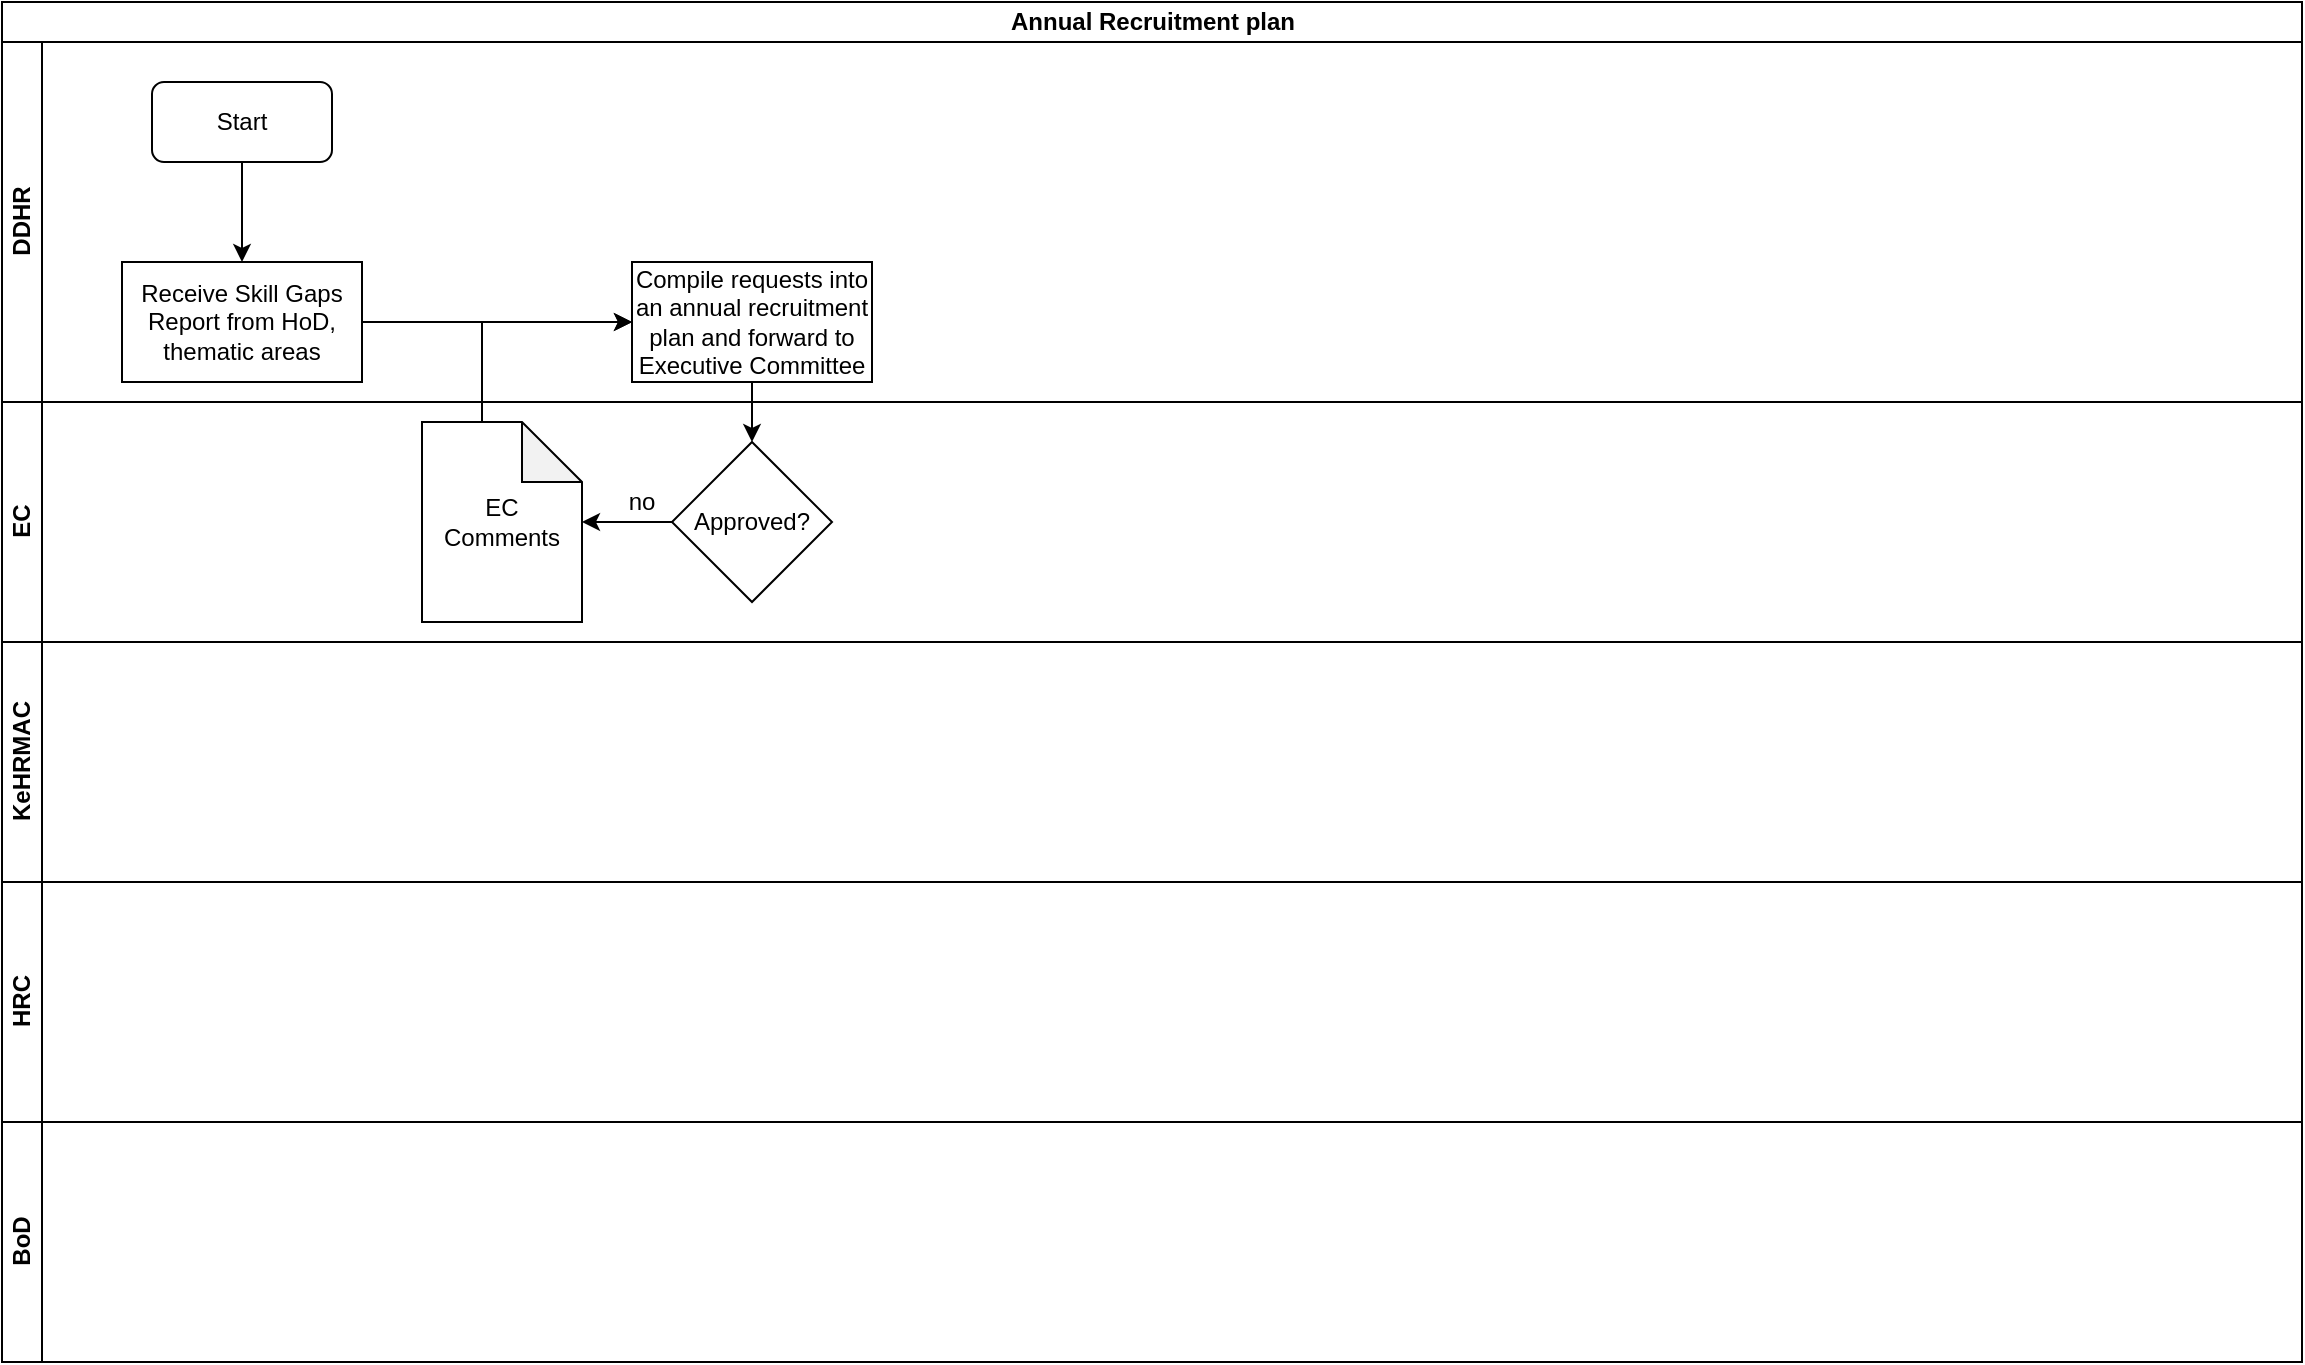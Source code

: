 <mxfile version="13.10.4" type="github">
  <diagram id="rh0mucq8AUeVXR-K46Hd" name="Page-1">
    <mxGraphModel dx="1038" dy="547" grid="1" gridSize="10" guides="1" tooltips="1" connect="1" arrows="1" fold="1" page="1" pageScale="1" pageWidth="1169" pageHeight="827" math="0" shadow="0">
      <root>
        <mxCell id="0" />
        <mxCell id="1" parent="0" />
        <mxCell id="z-MluRmv4vpyXfdSz0gX-1" value="Annual Recruitment plan" style="swimlane;html=1;childLayout=stackLayout;resizeParent=1;resizeParentMax=0;horizontal=1;startSize=20;horizontalStack=0;" vertex="1" parent="1">
          <mxGeometry x="10" y="10" width="1150" height="680" as="geometry" />
        </mxCell>
        <mxCell id="z-MluRmv4vpyXfdSz0gX-2" value="DDHR" style="swimlane;html=1;startSize=20;horizontal=0;" vertex="1" parent="z-MluRmv4vpyXfdSz0gX-1">
          <mxGeometry y="20" width="1150" height="180" as="geometry" />
        </mxCell>
        <mxCell id="z-MluRmv4vpyXfdSz0gX-7" value="Start" style="rounded=1;whiteSpace=wrap;html=1;" vertex="1" parent="z-MluRmv4vpyXfdSz0gX-2">
          <mxGeometry x="75" y="20" width="90" height="40" as="geometry" />
        </mxCell>
        <mxCell id="z-MluRmv4vpyXfdSz0gX-8" value="Receive Skill Gaps Report from HoD, thematic areas" style="rounded=0;whiteSpace=wrap;html=1;" vertex="1" parent="z-MluRmv4vpyXfdSz0gX-2">
          <mxGeometry x="60" y="110" width="120" height="60" as="geometry" />
        </mxCell>
        <mxCell id="z-MluRmv4vpyXfdSz0gX-10" value="" style="edgeStyle=orthogonalEdgeStyle;rounded=0;orthogonalLoop=1;jettySize=auto;html=1;entryX=0.5;entryY=0;entryDx=0;entryDy=0;" edge="1" parent="z-MluRmv4vpyXfdSz0gX-2" source="z-MluRmv4vpyXfdSz0gX-7" target="z-MluRmv4vpyXfdSz0gX-8">
          <mxGeometry relative="1" as="geometry">
            <mxPoint x="120" y="130" as="targetPoint" />
          </mxGeometry>
        </mxCell>
        <mxCell id="z-MluRmv4vpyXfdSz0gX-3" value="EC" style="swimlane;html=1;startSize=20;horizontal=0;" vertex="1" parent="z-MluRmv4vpyXfdSz0gX-1">
          <mxGeometry y="200" width="1150" height="120" as="geometry" />
        </mxCell>
        <mxCell id="z-MluRmv4vpyXfdSz0gX-13" value="Approved?" style="rhombus;whiteSpace=wrap;html=1;rounded=0;" vertex="1" parent="z-MluRmv4vpyXfdSz0gX-3">
          <mxGeometry x="335" y="20" width="80" height="80" as="geometry" />
        </mxCell>
        <mxCell id="z-MluRmv4vpyXfdSz0gX-17" value="EC Comments" style="shape=note;whiteSpace=wrap;html=1;backgroundOutline=1;darkOpacity=0.05;" vertex="1" parent="z-MluRmv4vpyXfdSz0gX-3">
          <mxGeometry x="210" y="10" width="80" height="100" as="geometry" />
        </mxCell>
        <mxCell id="z-MluRmv4vpyXfdSz0gX-16" value="" style="edgeStyle=orthogonalEdgeStyle;rounded=0;orthogonalLoop=1;jettySize=auto;html=1;" edge="1" parent="z-MluRmv4vpyXfdSz0gX-3" source="z-MluRmv4vpyXfdSz0gX-13" target="z-MluRmv4vpyXfdSz0gX-17">
          <mxGeometry relative="1" as="geometry">
            <mxPoint x="275" y="60" as="targetPoint" />
          </mxGeometry>
        </mxCell>
        <mxCell id="z-MluRmv4vpyXfdSz0gX-20" value="no" style="text;html=1;strokeColor=none;fillColor=none;align=center;verticalAlign=middle;whiteSpace=wrap;rounded=0;" vertex="1" parent="z-MluRmv4vpyXfdSz0gX-3">
          <mxGeometry x="300" y="40" width="40" height="20" as="geometry" />
        </mxCell>
        <mxCell id="z-MluRmv4vpyXfdSz0gX-4" value="KeHRMAC" style="swimlane;html=1;startSize=20;horizontal=0;" vertex="1" parent="z-MluRmv4vpyXfdSz0gX-1">
          <mxGeometry y="320" width="1150" height="120" as="geometry" />
        </mxCell>
        <mxCell id="z-MluRmv4vpyXfdSz0gX-5" value="HRC" style="swimlane;html=1;startSize=20;horizontal=0;" vertex="1" parent="z-MluRmv4vpyXfdSz0gX-1">
          <mxGeometry y="440" width="1150" height="120" as="geometry" />
        </mxCell>
        <mxCell id="z-MluRmv4vpyXfdSz0gX-6" value="BoD" style="swimlane;html=1;startSize=20;horizontal=0;" vertex="1" parent="z-MluRmv4vpyXfdSz0gX-1">
          <mxGeometry y="560" width="1150" height="120" as="geometry" />
        </mxCell>
        <mxCell id="z-MluRmv4vpyXfdSz0gX-14" value="" style="edgeStyle=orthogonalEdgeStyle;rounded=0;orthogonalLoop=1;jettySize=auto;html=1;" edge="1" parent="1" source="z-MluRmv4vpyXfdSz0gX-11" target="z-MluRmv4vpyXfdSz0gX-13">
          <mxGeometry relative="1" as="geometry" />
        </mxCell>
        <mxCell id="z-MluRmv4vpyXfdSz0gX-11" value="Compile requests into an annual recruitment plan and forward to Executive Committee" style="whiteSpace=wrap;html=1;rounded=0;" vertex="1" parent="1">
          <mxGeometry x="325" y="140" width="120" height="60" as="geometry" />
        </mxCell>
        <mxCell id="z-MluRmv4vpyXfdSz0gX-12" value="" style="edgeStyle=orthogonalEdgeStyle;rounded=0;orthogonalLoop=1;jettySize=auto;html=1;" edge="1" parent="1" source="z-MluRmv4vpyXfdSz0gX-8" target="z-MluRmv4vpyXfdSz0gX-11">
          <mxGeometry relative="1" as="geometry" />
        </mxCell>
        <mxCell id="z-MluRmv4vpyXfdSz0gX-19" value="" style="edgeStyle=orthogonalEdgeStyle;rounded=0;orthogonalLoop=1;jettySize=auto;html=1;entryX=0;entryY=0.5;entryDx=0;entryDy=0;" edge="1" parent="1" source="z-MluRmv4vpyXfdSz0gX-17" target="z-MluRmv4vpyXfdSz0gX-11">
          <mxGeometry relative="1" as="geometry">
            <mxPoint x="260" y="120" as="targetPoint" />
            <Array as="points">
              <mxPoint x="250" y="170" />
            </Array>
          </mxGeometry>
        </mxCell>
      </root>
    </mxGraphModel>
  </diagram>
</mxfile>

